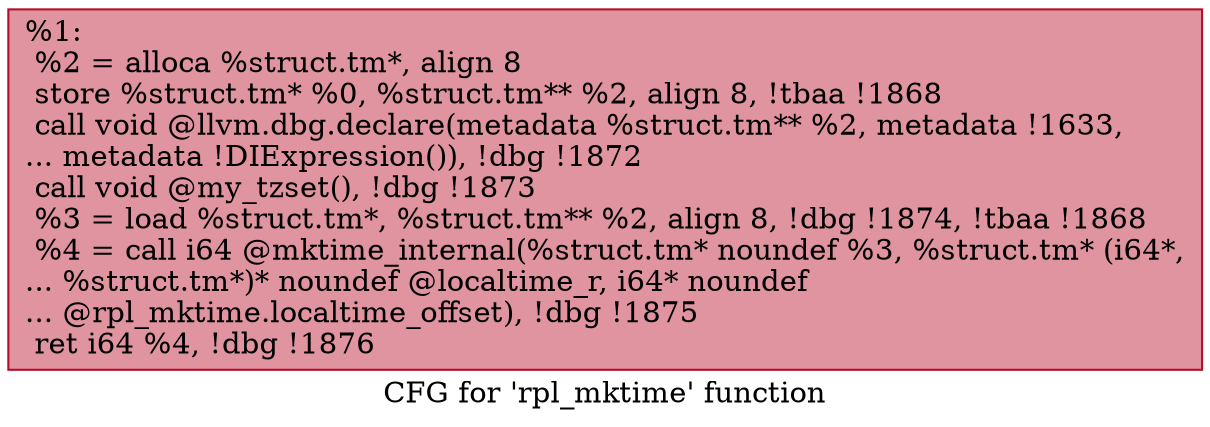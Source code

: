 digraph "CFG for 'rpl_mktime' function" {
	label="CFG for 'rpl_mktime' function";

	Node0x25f2550 [shape=record,color="#b70d28ff", style=filled, fillcolor="#b70d2870",label="{%1:\l  %2 = alloca %struct.tm*, align 8\l  store %struct.tm* %0, %struct.tm** %2, align 8, !tbaa !1868\l  call void @llvm.dbg.declare(metadata %struct.tm** %2, metadata !1633,\l... metadata !DIExpression()), !dbg !1872\l  call void @my_tzset(), !dbg !1873\l  %3 = load %struct.tm*, %struct.tm** %2, align 8, !dbg !1874, !tbaa !1868\l  %4 = call i64 @mktime_internal(%struct.tm* noundef %3, %struct.tm* (i64*,\l... %struct.tm*)* noundef @localtime_r, i64* noundef\l... @rpl_mktime.localtime_offset), !dbg !1875\l  ret i64 %4, !dbg !1876\l}"];
}
